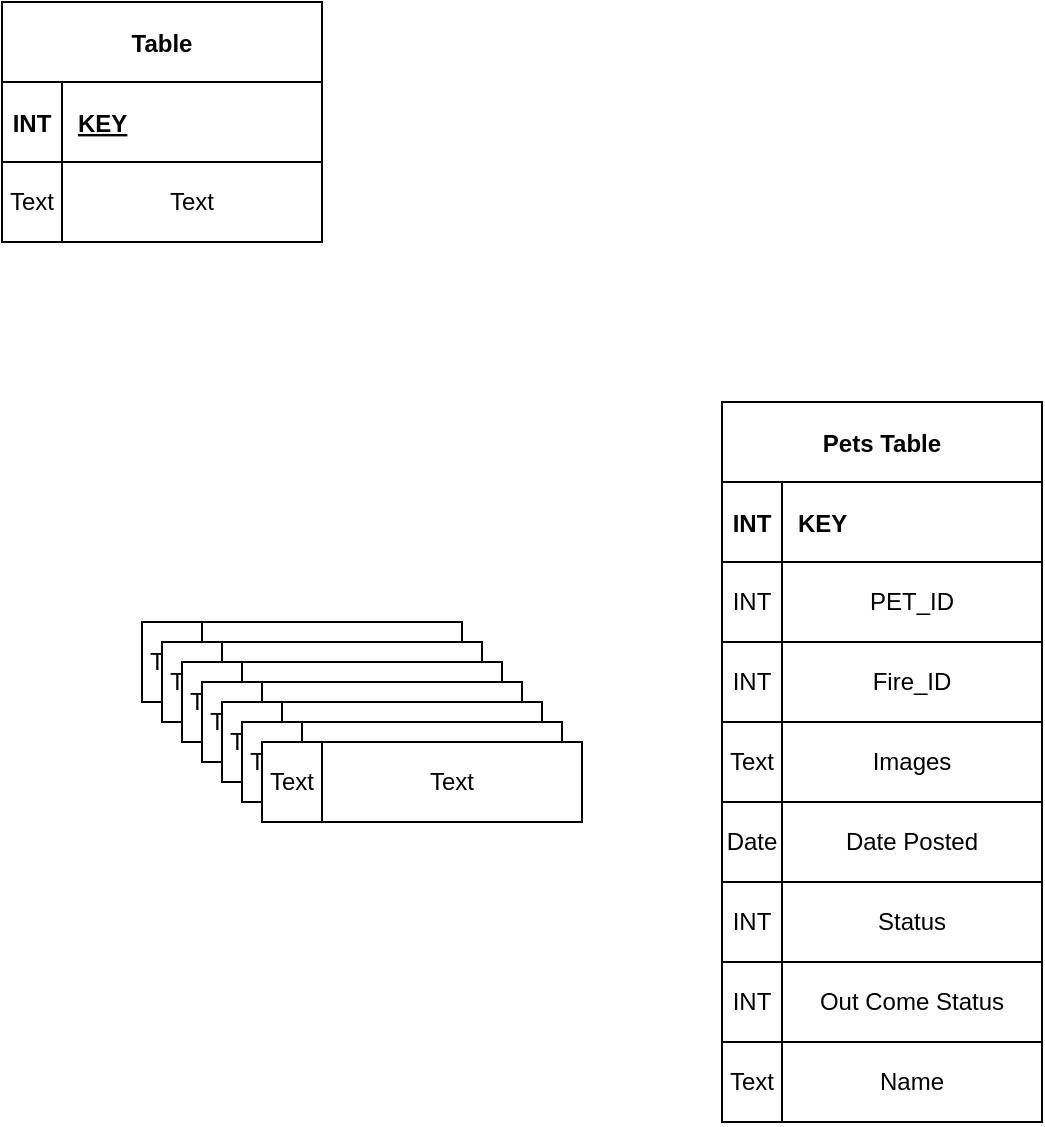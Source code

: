<mxfile version="13.7.7" type="github">
  <diagram id="zTmtTd7neOy6DIzu7sHP" name="Page-1">
    <mxGraphModel dx="982" dy="547" grid="1" gridSize="10" guides="1" tooltips="1" connect="1" arrows="1" fold="1" page="1" pageScale="1" pageWidth="850" pageHeight="1100" math="0" shadow="0">
      <root>
        <mxCell id="0" />
        <mxCell id="1" parent="0" />
        <mxCell id="yTg_aaxLceIdwKCnXvtw-1" value="Table" style="shape=table;startSize=40;container=1;collapsible=1;childLayout=tableLayout;fixedRows=1;rowLines=0;fontStyle=1;align=center;resizeLast=1;" vertex="1" parent="1">
          <mxGeometry width="160" height="80" as="geometry" />
        </mxCell>
        <mxCell id="yTg_aaxLceIdwKCnXvtw-2" value="" style="shape=partialRectangle;collapsible=0;dropTarget=0;pointerEvents=0;fillColor=none;top=0;left=0;bottom=1;right=0;points=[[0,0.5],[1,0.5]];portConstraint=eastwest;" vertex="1" parent="yTg_aaxLceIdwKCnXvtw-1">
          <mxGeometry y="40" width="160" height="40" as="geometry" />
        </mxCell>
        <mxCell id="yTg_aaxLceIdwKCnXvtw-3" value="INT" style="shape=partialRectangle;connectable=0;fillColor=none;top=0;left=0;bottom=0;right=0;fontStyle=1;overflow=hidden;" vertex="1" parent="yTg_aaxLceIdwKCnXvtw-2">
          <mxGeometry width="30" height="40" as="geometry" />
        </mxCell>
        <mxCell id="yTg_aaxLceIdwKCnXvtw-4" value="KEY" style="shape=partialRectangle;connectable=0;fillColor=none;top=0;left=0;bottom=0;right=0;align=left;spacingLeft=6;fontStyle=5;overflow=hidden;" vertex="1" parent="yTg_aaxLceIdwKCnXvtw-2">
          <mxGeometry x="30" width="130" height="40" as="geometry" />
        </mxCell>
        <mxCell id="yTg_aaxLceIdwKCnXvtw-22" value="" style="group" vertex="1" connectable="0" parent="1">
          <mxGeometry y="80" width="160" height="40" as="geometry" />
        </mxCell>
        <mxCell id="yTg_aaxLceIdwKCnXvtw-18" value="" style="rounded=0;whiteSpace=wrap;html=1;" vertex="1" parent="yTg_aaxLceIdwKCnXvtw-22">
          <mxGeometry width="160" height="40" as="geometry" />
        </mxCell>
        <mxCell id="yTg_aaxLceIdwKCnXvtw-19" value="" style="endArrow=none;html=1;" edge="1" parent="yTg_aaxLceIdwKCnXvtw-22">
          <mxGeometry width="50" height="50" relative="1" as="geometry">
            <mxPoint x="30" y="40" as="sourcePoint" />
            <mxPoint x="30" as="targetPoint" />
          </mxGeometry>
        </mxCell>
        <mxCell id="yTg_aaxLceIdwKCnXvtw-20" value="Text" style="text;html=1;strokeColor=none;fillColor=none;align=center;verticalAlign=middle;whiteSpace=wrap;rounded=0;" vertex="1" parent="yTg_aaxLceIdwKCnXvtw-22">
          <mxGeometry width="30" height="40" as="geometry" />
        </mxCell>
        <mxCell id="yTg_aaxLceIdwKCnXvtw-21" value="Text" style="text;html=1;strokeColor=none;fillColor=none;align=center;verticalAlign=middle;whiteSpace=wrap;rounded=0;" vertex="1" parent="yTg_aaxLceIdwKCnXvtw-22">
          <mxGeometry x="30" width="130" height="40" as="geometry" />
        </mxCell>
        <mxCell id="yTg_aaxLceIdwKCnXvtw-27" value="" style="group" vertex="1" connectable="0" parent="1">
          <mxGeometry x="360" y="280" width="160" height="40" as="geometry" />
        </mxCell>
        <mxCell id="yTg_aaxLceIdwKCnXvtw-28" value="" style="rounded=0;whiteSpace=wrap;html=1;" vertex="1" parent="yTg_aaxLceIdwKCnXvtw-27">
          <mxGeometry width="160" height="40" as="geometry" />
        </mxCell>
        <mxCell id="yTg_aaxLceIdwKCnXvtw-29" value="" style="endArrow=none;html=1;" edge="1" parent="yTg_aaxLceIdwKCnXvtw-27">
          <mxGeometry width="50" height="50" relative="1" as="geometry">
            <mxPoint x="30" y="40" as="sourcePoint" />
            <mxPoint x="30" as="targetPoint" />
          </mxGeometry>
        </mxCell>
        <mxCell id="yTg_aaxLceIdwKCnXvtw-30" value="INT" style="text;html=1;strokeColor=none;fillColor=none;align=center;verticalAlign=middle;whiteSpace=wrap;rounded=0;" vertex="1" parent="yTg_aaxLceIdwKCnXvtw-27">
          <mxGeometry width="30" height="40" as="geometry" />
        </mxCell>
        <mxCell id="yTg_aaxLceIdwKCnXvtw-31" value="PET_ID" style="text;html=1;strokeColor=none;fillColor=none;align=center;verticalAlign=middle;whiteSpace=wrap;rounded=0;" vertex="1" parent="yTg_aaxLceIdwKCnXvtw-27">
          <mxGeometry x="30" width="130" height="40" as="geometry" />
        </mxCell>
        <mxCell id="yTg_aaxLceIdwKCnXvtw-23" value="Pets Table" style="shape=table;startSize=40;container=1;collapsible=1;childLayout=tableLayout;fixedRows=1;rowLines=0;fontStyle=1;align=center;resizeLast=1;" vertex="1" parent="1">
          <mxGeometry x="360" y="200" width="160" height="80" as="geometry" />
        </mxCell>
        <mxCell id="yTg_aaxLceIdwKCnXvtw-24" value="" style="shape=partialRectangle;collapsible=0;dropTarget=0;pointerEvents=0;fillColor=none;top=0;left=0;bottom=1;right=0;points=[[0,0.5],[1,0.5]];portConstraint=eastwest;" vertex="1" parent="yTg_aaxLceIdwKCnXvtw-23">
          <mxGeometry y="40" width="160" height="40" as="geometry" />
        </mxCell>
        <mxCell id="yTg_aaxLceIdwKCnXvtw-25" value="INT" style="shape=partialRectangle;connectable=0;fillColor=none;top=0;left=0;bottom=0;right=0;fontStyle=1;overflow=hidden;" vertex="1" parent="yTg_aaxLceIdwKCnXvtw-24">
          <mxGeometry width="30" height="40" as="geometry" />
        </mxCell>
        <mxCell id="yTg_aaxLceIdwKCnXvtw-26" value="KEY" style="shape=partialRectangle;connectable=0;fillColor=none;top=0;left=0;bottom=0;right=0;align=left;spacingLeft=6;fontStyle=1;overflow=hidden;" vertex="1" parent="yTg_aaxLceIdwKCnXvtw-24">
          <mxGeometry x="30" width="130" height="40" as="geometry" />
        </mxCell>
        <mxCell id="yTg_aaxLceIdwKCnXvtw-37" value="" style="group" vertex="1" connectable="0" parent="1">
          <mxGeometry x="360" y="360" width="160" height="40" as="geometry" />
        </mxCell>
        <mxCell id="yTg_aaxLceIdwKCnXvtw-38" value="" style="rounded=0;whiteSpace=wrap;html=1;" vertex="1" parent="yTg_aaxLceIdwKCnXvtw-37">
          <mxGeometry width="160" height="40" as="geometry" />
        </mxCell>
        <mxCell id="yTg_aaxLceIdwKCnXvtw-39" value="" style="endArrow=none;html=1;" edge="1" parent="yTg_aaxLceIdwKCnXvtw-37">
          <mxGeometry width="50" height="50" relative="1" as="geometry">
            <mxPoint x="30" y="40" as="sourcePoint" />
            <mxPoint x="30" as="targetPoint" />
          </mxGeometry>
        </mxCell>
        <mxCell id="yTg_aaxLceIdwKCnXvtw-40" value="Text" style="text;html=1;strokeColor=none;fillColor=none;align=center;verticalAlign=middle;whiteSpace=wrap;rounded=0;" vertex="1" parent="yTg_aaxLceIdwKCnXvtw-37">
          <mxGeometry width="30" height="40" as="geometry" />
        </mxCell>
        <mxCell id="yTg_aaxLceIdwKCnXvtw-41" value="Images" style="text;html=1;strokeColor=none;fillColor=none;align=center;verticalAlign=middle;whiteSpace=wrap;rounded=0;" vertex="1" parent="yTg_aaxLceIdwKCnXvtw-37">
          <mxGeometry x="30" width="130" height="40" as="geometry" />
        </mxCell>
        <mxCell id="yTg_aaxLceIdwKCnXvtw-32" value="" style="group" vertex="1" connectable="0" parent="yTg_aaxLceIdwKCnXvtw-37">
          <mxGeometry y="-40" width="160" height="40" as="geometry" />
        </mxCell>
        <mxCell id="yTg_aaxLceIdwKCnXvtw-33" value="" style="rounded=0;whiteSpace=wrap;html=1;" vertex="1" parent="yTg_aaxLceIdwKCnXvtw-32">
          <mxGeometry width="160" height="40" as="geometry" />
        </mxCell>
        <mxCell id="yTg_aaxLceIdwKCnXvtw-34" value="" style="endArrow=none;html=1;" edge="1" parent="yTg_aaxLceIdwKCnXvtw-32">
          <mxGeometry width="50" height="50" relative="1" as="geometry">
            <mxPoint x="30" y="40" as="sourcePoint" />
            <mxPoint x="30" as="targetPoint" />
          </mxGeometry>
        </mxCell>
        <mxCell id="yTg_aaxLceIdwKCnXvtw-35" value="INT" style="text;html=1;strokeColor=none;fillColor=none;align=center;verticalAlign=middle;whiteSpace=wrap;rounded=0;" vertex="1" parent="yTg_aaxLceIdwKCnXvtw-32">
          <mxGeometry width="30" height="40" as="geometry" />
        </mxCell>
        <mxCell id="yTg_aaxLceIdwKCnXvtw-36" value="Fire_ID" style="text;html=1;strokeColor=none;fillColor=none;align=center;verticalAlign=middle;whiteSpace=wrap;rounded=0;" vertex="1" parent="yTg_aaxLceIdwKCnXvtw-32">
          <mxGeometry x="30" width="130" height="40" as="geometry" />
        </mxCell>
        <mxCell id="yTg_aaxLceIdwKCnXvtw-42" value="" style="group" vertex="1" connectable="0" parent="1">
          <mxGeometry x="70" y="310" width="160" height="40" as="geometry" />
        </mxCell>
        <mxCell id="yTg_aaxLceIdwKCnXvtw-43" value="" style="rounded=0;whiteSpace=wrap;html=1;" vertex="1" parent="yTg_aaxLceIdwKCnXvtw-42">
          <mxGeometry width="160" height="40" as="geometry" />
        </mxCell>
        <mxCell id="yTg_aaxLceIdwKCnXvtw-44" value="" style="endArrow=none;html=1;" edge="1" parent="yTg_aaxLceIdwKCnXvtw-42">
          <mxGeometry width="50" height="50" relative="1" as="geometry">
            <mxPoint x="30" y="40" as="sourcePoint" />
            <mxPoint x="30" as="targetPoint" />
          </mxGeometry>
        </mxCell>
        <mxCell id="yTg_aaxLceIdwKCnXvtw-45" value="Text" style="text;html=1;strokeColor=none;fillColor=none;align=center;verticalAlign=middle;whiteSpace=wrap;rounded=0;" vertex="1" parent="yTg_aaxLceIdwKCnXvtw-42">
          <mxGeometry width="30" height="40" as="geometry" />
        </mxCell>
        <mxCell id="yTg_aaxLceIdwKCnXvtw-46" value="Text" style="text;html=1;strokeColor=none;fillColor=none;align=center;verticalAlign=middle;whiteSpace=wrap;rounded=0;" vertex="1" parent="yTg_aaxLceIdwKCnXvtw-42">
          <mxGeometry x="30" width="130" height="40" as="geometry" />
        </mxCell>
        <mxCell id="yTg_aaxLceIdwKCnXvtw-47" value="" style="group" vertex="1" connectable="0" parent="1">
          <mxGeometry x="360" y="480" width="160" height="40" as="geometry" />
        </mxCell>
        <mxCell id="yTg_aaxLceIdwKCnXvtw-48" value="" style="rounded=0;whiteSpace=wrap;html=1;" vertex="1" parent="yTg_aaxLceIdwKCnXvtw-47">
          <mxGeometry width="160" height="40" as="geometry" />
        </mxCell>
        <mxCell id="yTg_aaxLceIdwKCnXvtw-49" value="" style="endArrow=none;html=1;" edge="1" parent="yTg_aaxLceIdwKCnXvtw-47">
          <mxGeometry width="50" height="50" relative="1" as="geometry">
            <mxPoint x="30" y="40" as="sourcePoint" />
            <mxPoint x="30" as="targetPoint" />
          </mxGeometry>
        </mxCell>
        <mxCell id="yTg_aaxLceIdwKCnXvtw-50" value="INT" style="text;html=1;strokeColor=none;fillColor=none;align=center;verticalAlign=middle;whiteSpace=wrap;rounded=0;" vertex="1" parent="yTg_aaxLceIdwKCnXvtw-47">
          <mxGeometry width="30" height="40" as="geometry" />
        </mxCell>
        <mxCell id="yTg_aaxLceIdwKCnXvtw-51" value="Out Come Status" style="text;html=1;strokeColor=none;fillColor=none;align=center;verticalAlign=middle;whiteSpace=wrap;rounded=0;" vertex="1" parent="yTg_aaxLceIdwKCnXvtw-47">
          <mxGeometry x="30" width="130" height="40" as="geometry" />
        </mxCell>
        <mxCell id="yTg_aaxLceIdwKCnXvtw-52" value="" style="group" vertex="1" connectable="0" parent="1">
          <mxGeometry x="360" y="440" width="160" height="40" as="geometry" />
        </mxCell>
        <mxCell id="yTg_aaxLceIdwKCnXvtw-53" value="" style="rounded=0;whiteSpace=wrap;html=1;" vertex="1" parent="yTg_aaxLceIdwKCnXvtw-52">
          <mxGeometry width="160" height="40" as="geometry" />
        </mxCell>
        <mxCell id="yTg_aaxLceIdwKCnXvtw-54" value="" style="endArrow=none;html=1;" edge="1" parent="yTg_aaxLceIdwKCnXvtw-52">
          <mxGeometry width="50" height="50" relative="1" as="geometry">
            <mxPoint x="30" y="40" as="sourcePoint" />
            <mxPoint x="30" as="targetPoint" />
          </mxGeometry>
        </mxCell>
        <mxCell id="yTg_aaxLceIdwKCnXvtw-55" value="INT" style="text;html=1;strokeColor=none;fillColor=none;align=center;verticalAlign=middle;whiteSpace=wrap;rounded=0;" vertex="1" parent="yTg_aaxLceIdwKCnXvtw-52">
          <mxGeometry width="30" height="40" as="geometry" />
        </mxCell>
        <mxCell id="yTg_aaxLceIdwKCnXvtw-56" value="Status" style="text;html=1;strokeColor=none;fillColor=none;align=center;verticalAlign=middle;whiteSpace=wrap;rounded=0;" vertex="1" parent="yTg_aaxLceIdwKCnXvtw-52">
          <mxGeometry x="30" width="130" height="40" as="geometry" />
        </mxCell>
        <mxCell id="yTg_aaxLceIdwKCnXvtw-57" value="" style="group" vertex="1" connectable="0" parent="1">
          <mxGeometry x="360" y="400" width="160" height="40" as="geometry" />
        </mxCell>
        <mxCell id="yTg_aaxLceIdwKCnXvtw-58" value="" style="rounded=0;whiteSpace=wrap;html=1;" vertex="1" parent="yTg_aaxLceIdwKCnXvtw-57">
          <mxGeometry width="160" height="40" as="geometry" />
        </mxCell>
        <mxCell id="yTg_aaxLceIdwKCnXvtw-59" value="" style="endArrow=none;html=1;" edge="1" parent="yTg_aaxLceIdwKCnXvtw-57">
          <mxGeometry width="50" height="50" relative="1" as="geometry">
            <mxPoint x="30" y="40" as="sourcePoint" />
            <mxPoint x="30" as="targetPoint" />
          </mxGeometry>
        </mxCell>
        <mxCell id="yTg_aaxLceIdwKCnXvtw-60" value="Date" style="text;html=1;strokeColor=none;fillColor=none;align=center;verticalAlign=middle;whiteSpace=wrap;rounded=0;" vertex="1" parent="yTg_aaxLceIdwKCnXvtw-57">
          <mxGeometry width="30" height="40" as="geometry" />
        </mxCell>
        <mxCell id="yTg_aaxLceIdwKCnXvtw-61" value="Date Posted" style="text;html=1;strokeColor=none;fillColor=none;align=center;verticalAlign=middle;whiteSpace=wrap;rounded=0;" vertex="1" parent="yTg_aaxLceIdwKCnXvtw-57">
          <mxGeometry x="30" width="130" height="40" as="geometry" />
        </mxCell>
        <mxCell id="yTg_aaxLceIdwKCnXvtw-62" value="" style="group" vertex="1" connectable="0" parent="1">
          <mxGeometry x="80" y="320" width="160" height="40" as="geometry" />
        </mxCell>
        <mxCell id="yTg_aaxLceIdwKCnXvtw-63" value="" style="rounded=0;whiteSpace=wrap;html=1;" vertex="1" parent="yTg_aaxLceIdwKCnXvtw-62">
          <mxGeometry width="160" height="40" as="geometry" />
        </mxCell>
        <mxCell id="yTg_aaxLceIdwKCnXvtw-64" value="" style="endArrow=none;html=1;" edge="1" parent="yTg_aaxLceIdwKCnXvtw-62">
          <mxGeometry width="50" height="50" relative="1" as="geometry">
            <mxPoint x="30" y="40" as="sourcePoint" />
            <mxPoint x="30" as="targetPoint" />
          </mxGeometry>
        </mxCell>
        <mxCell id="yTg_aaxLceIdwKCnXvtw-65" value="Text" style="text;html=1;strokeColor=none;fillColor=none;align=center;verticalAlign=middle;whiteSpace=wrap;rounded=0;" vertex="1" parent="yTg_aaxLceIdwKCnXvtw-62">
          <mxGeometry width="30" height="40" as="geometry" />
        </mxCell>
        <mxCell id="yTg_aaxLceIdwKCnXvtw-66" value="Text" style="text;html=1;strokeColor=none;fillColor=none;align=center;verticalAlign=middle;whiteSpace=wrap;rounded=0;" vertex="1" parent="yTg_aaxLceIdwKCnXvtw-62">
          <mxGeometry x="30" width="130" height="40" as="geometry" />
        </mxCell>
        <mxCell id="yTg_aaxLceIdwKCnXvtw-67" value="" style="group" vertex="1" connectable="0" parent="1">
          <mxGeometry x="90" y="330" width="160" height="40" as="geometry" />
        </mxCell>
        <mxCell id="yTg_aaxLceIdwKCnXvtw-68" value="" style="rounded=0;whiteSpace=wrap;html=1;" vertex="1" parent="yTg_aaxLceIdwKCnXvtw-67">
          <mxGeometry width="160" height="40" as="geometry" />
        </mxCell>
        <mxCell id="yTg_aaxLceIdwKCnXvtw-69" value="" style="endArrow=none;html=1;" edge="1" parent="yTg_aaxLceIdwKCnXvtw-67">
          <mxGeometry width="50" height="50" relative="1" as="geometry">
            <mxPoint x="30" y="40" as="sourcePoint" />
            <mxPoint x="30" as="targetPoint" />
          </mxGeometry>
        </mxCell>
        <mxCell id="yTg_aaxLceIdwKCnXvtw-70" value="Text" style="text;html=1;strokeColor=none;fillColor=none;align=center;verticalAlign=middle;whiteSpace=wrap;rounded=0;" vertex="1" parent="yTg_aaxLceIdwKCnXvtw-67">
          <mxGeometry width="30" height="40" as="geometry" />
        </mxCell>
        <mxCell id="yTg_aaxLceIdwKCnXvtw-71" value="Text" style="text;html=1;strokeColor=none;fillColor=none;align=center;verticalAlign=middle;whiteSpace=wrap;rounded=0;" vertex="1" parent="yTg_aaxLceIdwKCnXvtw-67">
          <mxGeometry x="30" width="130" height="40" as="geometry" />
        </mxCell>
        <mxCell id="yTg_aaxLceIdwKCnXvtw-72" value="" style="group" vertex="1" connectable="0" parent="1">
          <mxGeometry x="100" y="340" width="160" height="40" as="geometry" />
        </mxCell>
        <mxCell id="yTg_aaxLceIdwKCnXvtw-73" value="" style="rounded=0;whiteSpace=wrap;html=1;" vertex="1" parent="yTg_aaxLceIdwKCnXvtw-72">
          <mxGeometry width="160" height="40" as="geometry" />
        </mxCell>
        <mxCell id="yTg_aaxLceIdwKCnXvtw-74" value="" style="endArrow=none;html=1;" edge="1" parent="yTg_aaxLceIdwKCnXvtw-72">
          <mxGeometry width="50" height="50" relative="1" as="geometry">
            <mxPoint x="30" y="40" as="sourcePoint" />
            <mxPoint x="30" as="targetPoint" />
          </mxGeometry>
        </mxCell>
        <mxCell id="yTg_aaxLceIdwKCnXvtw-75" value="Text" style="text;html=1;strokeColor=none;fillColor=none;align=center;verticalAlign=middle;whiteSpace=wrap;rounded=0;" vertex="1" parent="yTg_aaxLceIdwKCnXvtw-72">
          <mxGeometry width="30" height="40" as="geometry" />
        </mxCell>
        <mxCell id="yTg_aaxLceIdwKCnXvtw-76" value="Text" style="text;html=1;strokeColor=none;fillColor=none;align=center;verticalAlign=middle;whiteSpace=wrap;rounded=0;" vertex="1" parent="yTg_aaxLceIdwKCnXvtw-72">
          <mxGeometry x="30" width="130" height="40" as="geometry" />
        </mxCell>
        <mxCell id="yTg_aaxLceIdwKCnXvtw-77" value="" style="group" vertex="1" connectable="0" parent="1">
          <mxGeometry x="110" y="350" width="160" height="40" as="geometry" />
        </mxCell>
        <mxCell id="yTg_aaxLceIdwKCnXvtw-78" value="" style="rounded=0;whiteSpace=wrap;html=1;" vertex="1" parent="yTg_aaxLceIdwKCnXvtw-77">
          <mxGeometry width="160" height="40" as="geometry" />
        </mxCell>
        <mxCell id="yTg_aaxLceIdwKCnXvtw-79" value="" style="endArrow=none;html=1;" edge="1" parent="yTg_aaxLceIdwKCnXvtw-77">
          <mxGeometry width="50" height="50" relative="1" as="geometry">
            <mxPoint x="30" y="40" as="sourcePoint" />
            <mxPoint x="30" as="targetPoint" />
          </mxGeometry>
        </mxCell>
        <mxCell id="yTg_aaxLceIdwKCnXvtw-80" value="Text" style="text;html=1;strokeColor=none;fillColor=none;align=center;verticalAlign=middle;whiteSpace=wrap;rounded=0;" vertex="1" parent="yTg_aaxLceIdwKCnXvtw-77">
          <mxGeometry width="30" height="40" as="geometry" />
        </mxCell>
        <mxCell id="yTg_aaxLceIdwKCnXvtw-81" value="Text" style="text;html=1;strokeColor=none;fillColor=none;align=center;verticalAlign=middle;whiteSpace=wrap;rounded=0;" vertex="1" parent="yTg_aaxLceIdwKCnXvtw-77">
          <mxGeometry x="30" width="130" height="40" as="geometry" />
        </mxCell>
        <mxCell id="yTg_aaxLceIdwKCnXvtw-82" value="" style="group" vertex="1" connectable="0" parent="1">
          <mxGeometry x="120" y="360" width="160" height="40" as="geometry" />
        </mxCell>
        <mxCell id="yTg_aaxLceIdwKCnXvtw-83" value="" style="rounded=0;whiteSpace=wrap;html=1;" vertex="1" parent="yTg_aaxLceIdwKCnXvtw-82">
          <mxGeometry width="160" height="40" as="geometry" />
        </mxCell>
        <mxCell id="yTg_aaxLceIdwKCnXvtw-84" value="" style="endArrow=none;html=1;" edge="1" parent="yTg_aaxLceIdwKCnXvtw-82">
          <mxGeometry width="50" height="50" relative="1" as="geometry">
            <mxPoint x="30" y="40" as="sourcePoint" />
            <mxPoint x="30" as="targetPoint" />
          </mxGeometry>
        </mxCell>
        <mxCell id="yTg_aaxLceIdwKCnXvtw-85" value="Text" style="text;html=1;strokeColor=none;fillColor=none;align=center;verticalAlign=middle;whiteSpace=wrap;rounded=0;" vertex="1" parent="yTg_aaxLceIdwKCnXvtw-82">
          <mxGeometry width="30" height="40" as="geometry" />
        </mxCell>
        <mxCell id="yTg_aaxLceIdwKCnXvtw-86" value="Text" style="text;html=1;strokeColor=none;fillColor=none;align=center;verticalAlign=middle;whiteSpace=wrap;rounded=0;" vertex="1" parent="yTg_aaxLceIdwKCnXvtw-82">
          <mxGeometry x="30" width="130" height="40" as="geometry" />
        </mxCell>
        <mxCell id="yTg_aaxLceIdwKCnXvtw-87" value="" style="group" vertex="1" connectable="0" parent="1">
          <mxGeometry x="130" y="370" width="160" height="40" as="geometry" />
        </mxCell>
        <mxCell id="yTg_aaxLceIdwKCnXvtw-88" value="" style="rounded=0;whiteSpace=wrap;html=1;" vertex="1" parent="yTg_aaxLceIdwKCnXvtw-87">
          <mxGeometry width="160" height="40" as="geometry" />
        </mxCell>
        <mxCell id="yTg_aaxLceIdwKCnXvtw-89" value="" style="endArrow=none;html=1;" edge="1" parent="yTg_aaxLceIdwKCnXvtw-87">
          <mxGeometry width="50" height="50" relative="1" as="geometry">
            <mxPoint x="30" y="40" as="sourcePoint" />
            <mxPoint x="30" as="targetPoint" />
          </mxGeometry>
        </mxCell>
        <mxCell id="yTg_aaxLceIdwKCnXvtw-90" value="Text" style="text;html=1;strokeColor=none;fillColor=none;align=center;verticalAlign=middle;whiteSpace=wrap;rounded=0;" vertex="1" parent="yTg_aaxLceIdwKCnXvtw-87">
          <mxGeometry width="30" height="40" as="geometry" />
        </mxCell>
        <mxCell id="yTg_aaxLceIdwKCnXvtw-91" value="Text" style="text;html=1;strokeColor=none;fillColor=none;align=center;verticalAlign=middle;whiteSpace=wrap;rounded=0;" vertex="1" parent="yTg_aaxLceIdwKCnXvtw-87">
          <mxGeometry x="30" width="130" height="40" as="geometry" />
        </mxCell>
        <mxCell id="yTg_aaxLceIdwKCnXvtw-92" value="" style="group" vertex="1" connectable="0" parent="1">
          <mxGeometry x="360" y="520" width="160" height="40" as="geometry" />
        </mxCell>
        <mxCell id="yTg_aaxLceIdwKCnXvtw-93" value="" style="rounded=0;whiteSpace=wrap;html=1;" vertex="1" parent="yTg_aaxLceIdwKCnXvtw-92">
          <mxGeometry width="160" height="40" as="geometry" />
        </mxCell>
        <mxCell id="yTg_aaxLceIdwKCnXvtw-94" value="" style="endArrow=none;html=1;" edge="1" parent="yTg_aaxLceIdwKCnXvtw-92">
          <mxGeometry width="50" height="50" relative="1" as="geometry">
            <mxPoint x="30" y="40" as="sourcePoint" />
            <mxPoint x="30" as="targetPoint" />
          </mxGeometry>
        </mxCell>
        <mxCell id="yTg_aaxLceIdwKCnXvtw-95" value="Text" style="text;html=1;strokeColor=none;fillColor=none;align=center;verticalAlign=middle;whiteSpace=wrap;rounded=0;" vertex="1" parent="yTg_aaxLceIdwKCnXvtw-92">
          <mxGeometry width="30" height="40" as="geometry" />
        </mxCell>
        <mxCell id="yTg_aaxLceIdwKCnXvtw-96" value="Name" style="text;html=1;strokeColor=none;fillColor=none;align=center;verticalAlign=middle;whiteSpace=wrap;rounded=0;" vertex="1" parent="yTg_aaxLceIdwKCnXvtw-92">
          <mxGeometry x="30" width="130" height="40" as="geometry" />
        </mxCell>
      </root>
    </mxGraphModel>
  </diagram>
</mxfile>
